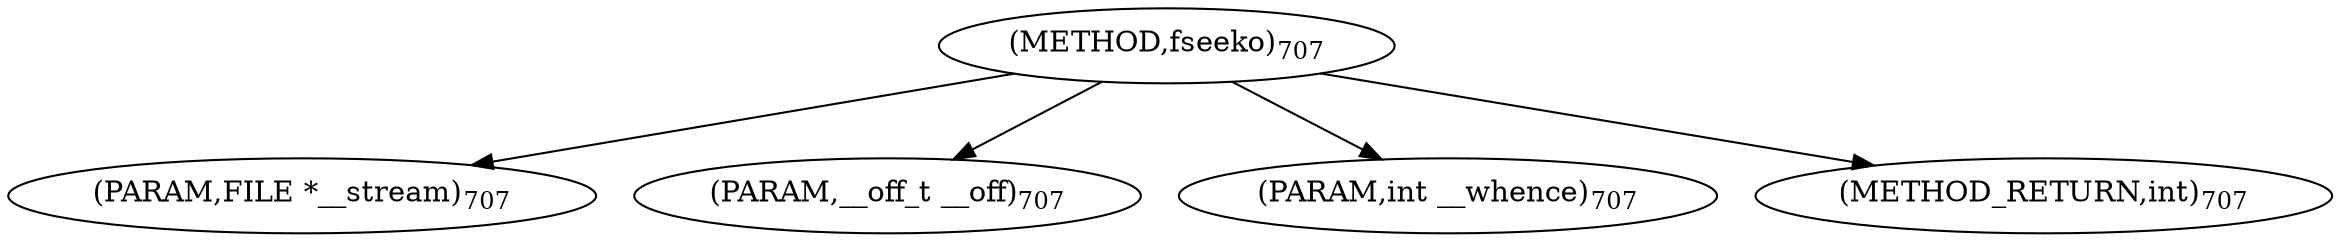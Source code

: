 digraph "fseeko" {  
"30282" [label = <(METHOD,fseeko)<SUB>707</SUB>> ]
"30283" [label = <(PARAM,FILE *__stream)<SUB>707</SUB>> ]
"30284" [label = <(PARAM,__off_t __off)<SUB>707</SUB>> ]
"30285" [label = <(PARAM,int __whence)<SUB>707</SUB>> ]
"30286" [label = <(METHOD_RETURN,int)<SUB>707</SUB>> ]
  "30282" -> "30283" 
  "30282" -> "30284" 
  "30282" -> "30285" 
  "30282" -> "30286" 
}
